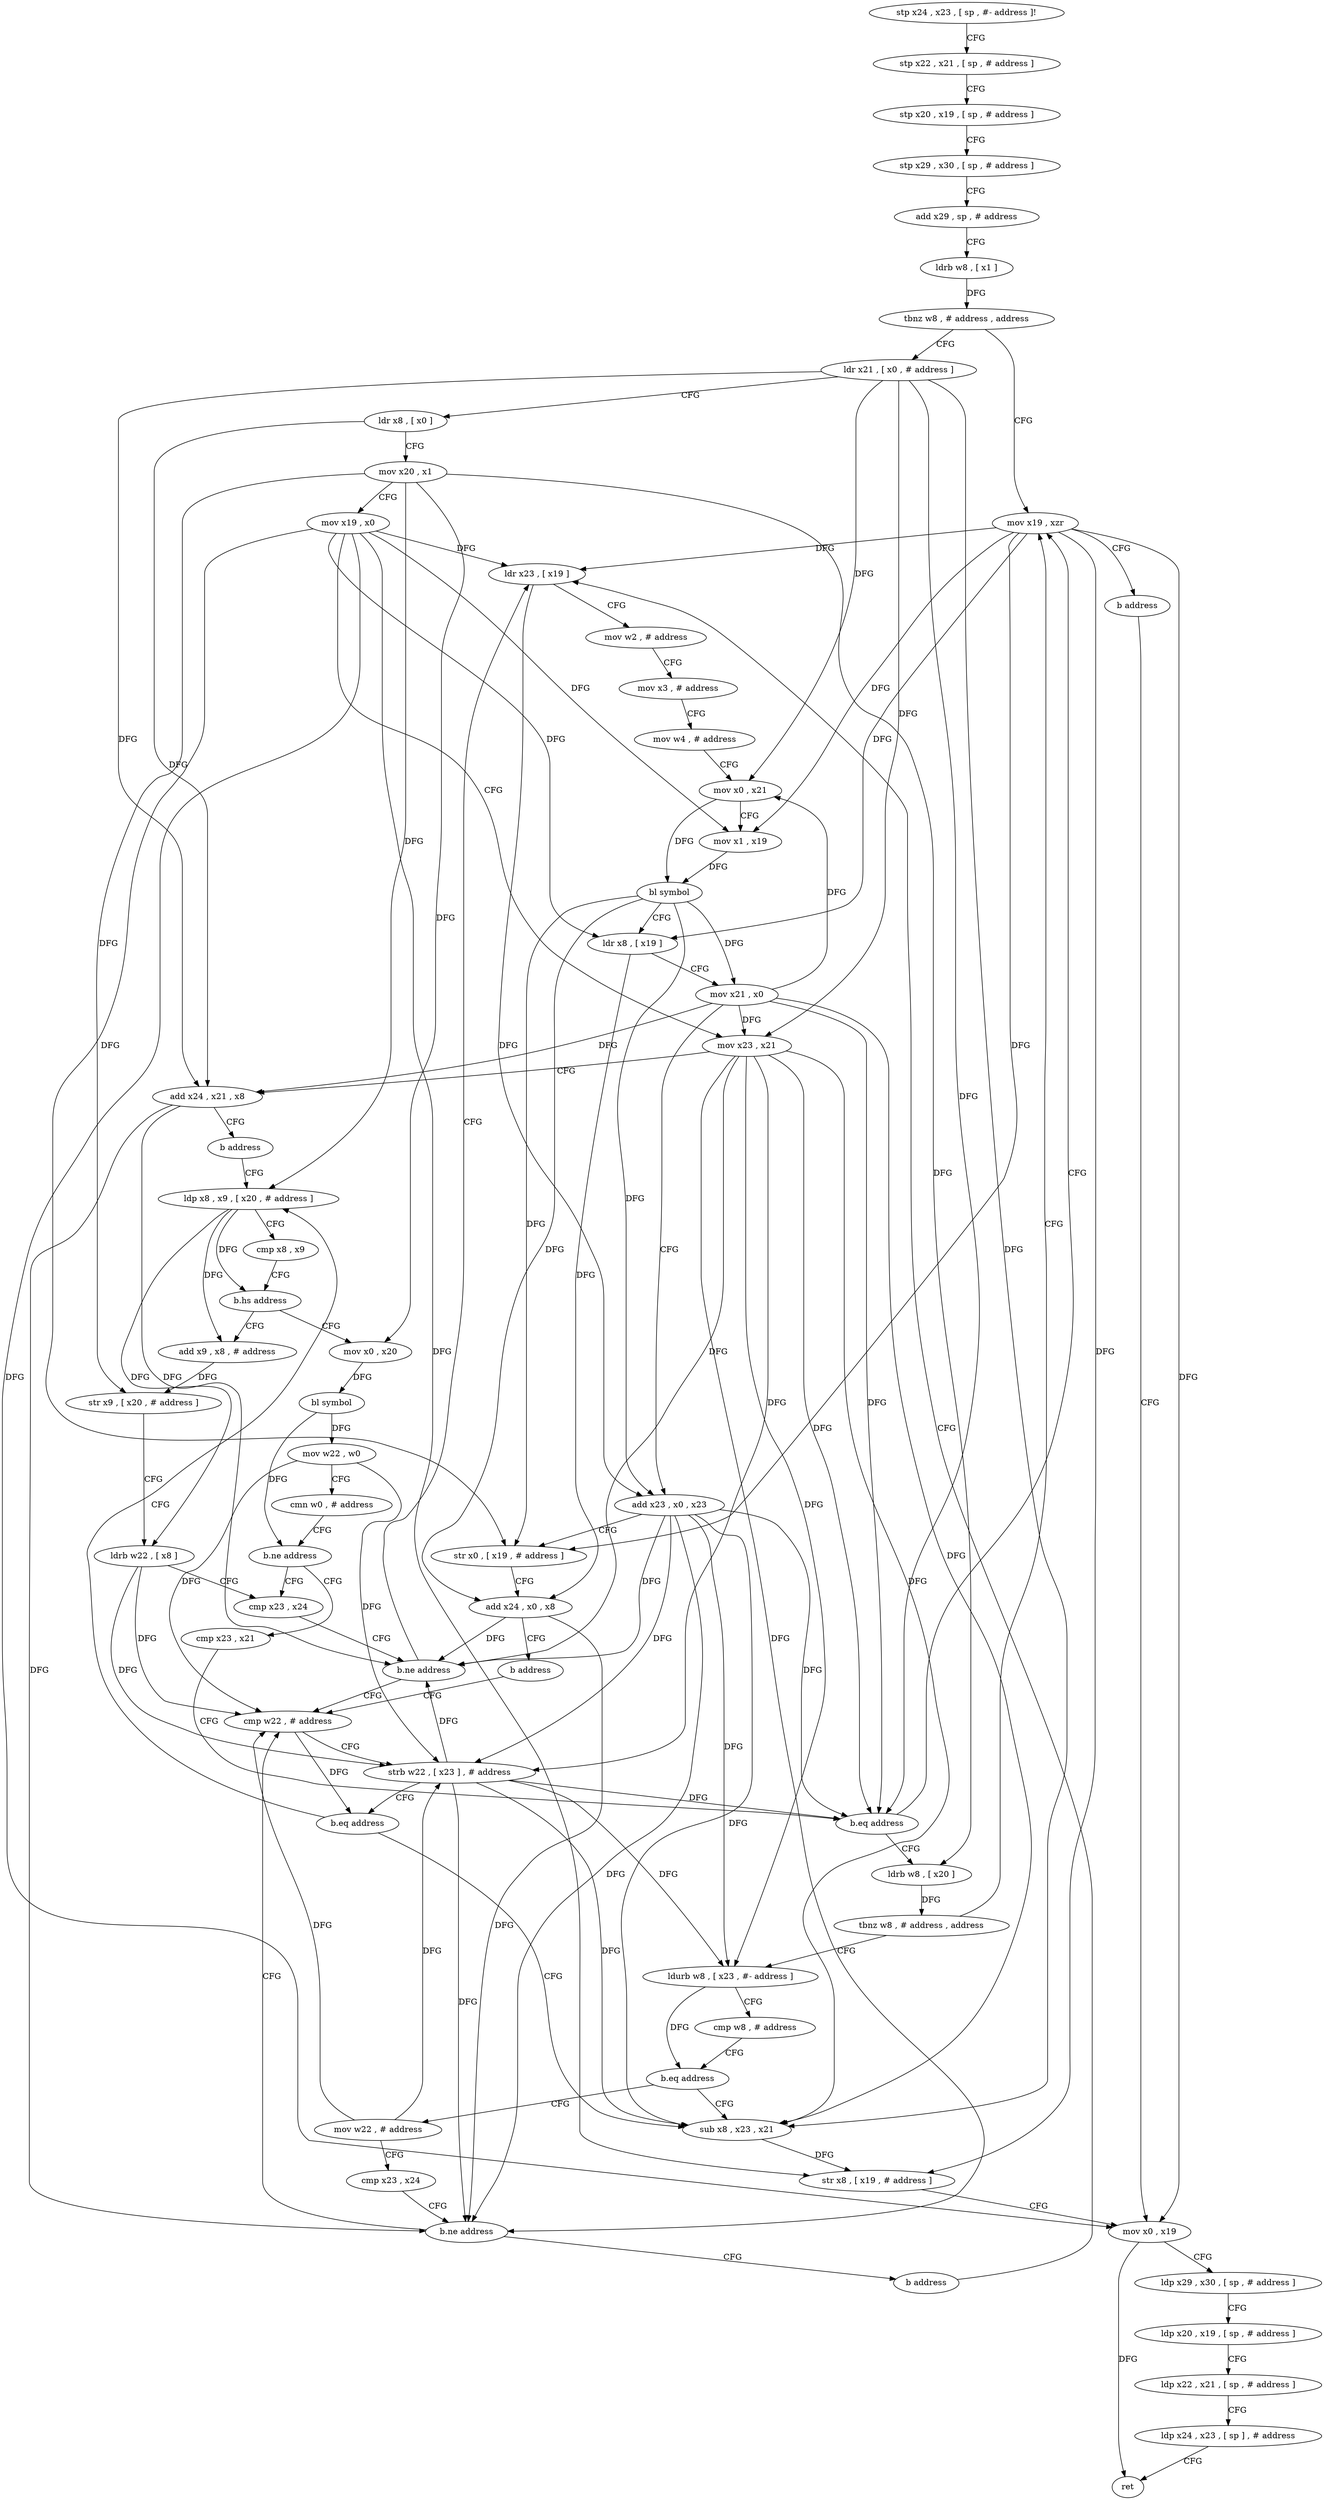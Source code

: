 digraph "func" {
"4209280" [label = "stp x24 , x23 , [ sp , #- address ]!" ]
"4209284" [label = "stp x22 , x21 , [ sp , # address ]" ]
"4209288" [label = "stp x20 , x19 , [ sp , # address ]" ]
"4209292" [label = "stp x29 , x30 , [ sp , # address ]" ]
"4209296" [label = "add x29 , sp , # address" ]
"4209300" [label = "ldrb w8 , [ x1 ]" ]
"4209304" [label = "tbnz w8 , # address , address" ]
"4209496" [label = "mov x19 , xzr" ]
"4209308" [label = "ldr x21 , [ x0 , # address ]" ]
"4209500" [label = "b address" ]
"4209512" [label = "mov x0 , x19" ]
"4209312" [label = "ldr x8 , [ x0 ]" ]
"4209316" [label = "mov x20 , x1" ]
"4209320" [label = "mov x19 , x0" ]
"4209324" [label = "mov x23 , x21" ]
"4209328" [label = "add x24 , x21 , x8" ]
"4209332" [label = "b address" ]
"4209348" [label = "ldp x8 , x9 , [ x20 , # address ]" ]
"4209516" [label = "ldp x29 , x30 , [ sp , # address ]" ]
"4209520" [label = "ldp x20 , x19 , [ sp , # address ]" ]
"4209524" [label = "ldp x22 , x21 , [ sp , # address ]" ]
"4209528" [label = "ldp x24 , x23 , [ sp ] , # address" ]
"4209532" [label = "ret" ]
"4209352" [label = "cmp x8 , x9" ]
"4209356" [label = "b.hs address" ]
"4209432" [label = "mov x0 , x20" ]
"4209360" [label = "add x9 , x8 , # address" ]
"4209436" [label = "bl symbol" ]
"4209440" [label = "mov w22 , w0" ]
"4209444" [label = "cmn w0 , # address" ]
"4209448" [label = "b.ne address" ]
"4209372" [label = "cmp x23 , x24" ]
"4209452" [label = "cmp x23 , x21" ]
"4209364" [label = "str x9 , [ x20 , # address ]" ]
"4209368" [label = "ldrb w22 , [ x8 ]" ]
"4209376" [label = "b.ne address" ]
"4209336" [label = "cmp w22 , # address" ]
"4209380" [label = "ldr x23 , [ x19 ]" ]
"4209456" [label = "b.eq address" ]
"4209460" [label = "ldrb w8 , [ x20 ]" ]
"4209340" [label = "strb w22 , [ x23 ] , # address" ]
"4209344" [label = "b.eq address" ]
"4209504" [label = "sub x8 , x23 , x21" ]
"4209384" [label = "mov w2 , # address" ]
"4209388" [label = "mov x3 , # address" ]
"4209392" [label = "mov w4 , # address" ]
"4209396" [label = "mov x0 , x21" ]
"4209400" [label = "mov x1 , x19" ]
"4209404" [label = "bl symbol" ]
"4209408" [label = "ldr x8 , [ x19 ]" ]
"4209412" [label = "mov x21 , x0" ]
"4209416" [label = "add x23 , x0 , x23" ]
"4209420" [label = "str x0 , [ x19 , # address ]" ]
"4209424" [label = "add x24 , x0 , x8" ]
"4209428" [label = "b address" ]
"4209464" [label = "tbnz w8 , # address , address" ]
"4209468" [label = "ldurb w8 , [ x23 , #- address ]" ]
"4209508" [label = "str x8 , [ x19 , # address ]" ]
"4209472" [label = "cmp w8 , # address" ]
"4209476" [label = "b.eq address" ]
"4209480" [label = "mov w22 , # address" ]
"4209484" [label = "cmp x23 , x24" ]
"4209488" [label = "b.ne address" ]
"4209492" [label = "b address" ]
"4209280" -> "4209284" [ label = "CFG" ]
"4209284" -> "4209288" [ label = "CFG" ]
"4209288" -> "4209292" [ label = "CFG" ]
"4209292" -> "4209296" [ label = "CFG" ]
"4209296" -> "4209300" [ label = "CFG" ]
"4209300" -> "4209304" [ label = "DFG" ]
"4209304" -> "4209496" [ label = "CFG" ]
"4209304" -> "4209308" [ label = "CFG" ]
"4209496" -> "4209500" [ label = "CFG" ]
"4209496" -> "4209512" [ label = "DFG" ]
"4209496" -> "4209380" [ label = "DFG" ]
"4209496" -> "4209400" [ label = "DFG" ]
"4209496" -> "4209408" [ label = "DFG" ]
"4209496" -> "4209420" [ label = "DFG" ]
"4209496" -> "4209508" [ label = "DFG" ]
"4209308" -> "4209312" [ label = "CFG" ]
"4209308" -> "4209324" [ label = "DFG" ]
"4209308" -> "4209328" [ label = "DFG" ]
"4209308" -> "4209456" [ label = "DFG" ]
"4209308" -> "4209396" [ label = "DFG" ]
"4209308" -> "4209504" [ label = "DFG" ]
"4209500" -> "4209512" [ label = "CFG" ]
"4209512" -> "4209516" [ label = "CFG" ]
"4209512" -> "4209532" [ label = "DFG" ]
"4209312" -> "4209316" [ label = "CFG" ]
"4209312" -> "4209328" [ label = "DFG" ]
"4209316" -> "4209320" [ label = "CFG" ]
"4209316" -> "4209348" [ label = "DFG" ]
"4209316" -> "4209432" [ label = "DFG" ]
"4209316" -> "4209364" [ label = "DFG" ]
"4209316" -> "4209460" [ label = "DFG" ]
"4209320" -> "4209324" [ label = "CFG" ]
"4209320" -> "4209512" [ label = "DFG" ]
"4209320" -> "4209380" [ label = "DFG" ]
"4209320" -> "4209400" [ label = "DFG" ]
"4209320" -> "4209408" [ label = "DFG" ]
"4209320" -> "4209420" [ label = "DFG" ]
"4209320" -> "4209508" [ label = "DFG" ]
"4209324" -> "4209328" [ label = "CFG" ]
"4209324" -> "4209376" [ label = "DFG" ]
"4209324" -> "4209456" [ label = "DFG" ]
"4209324" -> "4209340" [ label = "DFG" ]
"4209324" -> "4209504" [ label = "DFG" ]
"4209324" -> "4209468" [ label = "DFG" ]
"4209324" -> "4209488" [ label = "DFG" ]
"4209328" -> "4209332" [ label = "CFG" ]
"4209328" -> "4209376" [ label = "DFG" ]
"4209328" -> "4209488" [ label = "DFG" ]
"4209332" -> "4209348" [ label = "CFG" ]
"4209348" -> "4209352" [ label = "CFG" ]
"4209348" -> "4209356" [ label = "DFG" ]
"4209348" -> "4209360" [ label = "DFG" ]
"4209348" -> "4209368" [ label = "DFG" ]
"4209516" -> "4209520" [ label = "CFG" ]
"4209520" -> "4209524" [ label = "CFG" ]
"4209524" -> "4209528" [ label = "CFG" ]
"4209528" -> "4209532" [ label = "CFG" ]
"4209352" -> "4209356" [ label = "CFG" ]
"4209356" -> "4209432" [ label = "CFG" ]
"4209356" -> "4209360" [ label = "CFG" ]
"4209432" -> "4209436" [ label = "DFG" ]
"4209360" -> "4209364" [ label = "DFG" ]
"4209436" -> "4209440" [ label = "DFG" ]
"4209436" -> "4209448" [ label = "DFG" ]
"4209440" -> "4209444" [ label = "CFG" ]
"4209440" -> "4209336" [ label = "DFG" ]
"4209440" -> "4209340" [ label = "DFG" ]
"4209444" -> "4209448" [ label = "CFG" ]
"4209448" -> "4209372" [ label = "CFG" ]
"4209448" -> "4209452" [ label = "CFG" ]
"4209372" -> "4209376" [ label = "CFG" ]
"4209452" -> "4209456" [ label = "CFG" ]
"4209364" -> "4209368" [ label = "CFG" ]
"4209368" -> "4209372" [ label = "CFG" ]
"4209368" -> "4209336" [ label = "DFG" ]
"4209368" -> "4209340" [ label = "DFG" ]
"4209376" -> "4209336" [ label = "CFG" ]
"4209376" -> "4209380" [ label = "CFG" ]
"4209336" -> "4209340" [ label = "CFG" ]
"4209336" -> "4209344" [ label = "DFG" ]
"4209380" -> "4209384" [ label = "CFG" ]
"4209380" -> "4209416" [ label = "DFG" ]
"4209456" -> "4209496" [ label = "CFG" ]
"4209456" -> "4209460" [ label = "CFG" ]
"4209460" -> "4209464" [ label = "DFG" ]
"4209340" -> "4209344" [ label = "CFG" ]
"4209340" -> "4209376" [ label = "DFG" ]
"4209340" -> "4209456" [ label = "DFG" ]
"4209340" -> "4209504" [ label = "DFG" ]
"4209340" -> "4209468" [ label = "DFG" ]
"4209340" -> "4209488" [ label = "DFG" ]
"4209344" -> "4209504" [ label = "CFG" ]
"4209344" -> "4209348" [ label = "CFG" ]
"4209504" -> "4209508" [ label = "DFG" ]
"4209384" -> "4209388" [ label = "CFG" ]
"4209388" -> "4209392" [ label = "CFG" ]
"4209392" -> "4209396" [ label = "CFG" ]
"4209396" -> "4209400" [ label = "CFG" ]
"4209396" -> "4209404" [ label = "DFG" ]
"4209400" -> "4209404" [ label = "DFG" ]
"4209404" -> "4209408" [ label = "CFG" ]
"4209404" -> "4209412" [ label = "DFG" ]
"4209404" -> "4209416" [ label = "DFG" ]
"4209404" -> "4209420" [ label = "DFG" ]
"4209404" -> "4209424" [ label = "DFG" ]
"4209408" -> "4209412" [ label = "CFG" ]
"4209408" -> "4209424" [ label = "DFG" ]
"4209412" -> "4209416" [ label = "CFG" ]
"4209412" -> "4209324" [ label = "DFG" ]
"4209412" -> "4209456" [ label = "DFG" ]
"4209412" -> "4209396" [ label = "DFG" ]
"4209412" -> "4209328" [ label = "DFG" ]
"4209412" -> "4209504" [ label = "DFG" ]
"4209416" -> "4209420" [ label = "CFG" ]
"4209416" -> "4209340" [ label = "DFG" ]
"4209416" -> "4209376" [ label = "DFG" ]
"4209416" -> "4209456" [ label = "DFG" ]
"4209416" -> "4209504" [ label = "DFG" ]
"4209416" -> "4209468" [ label = "DFG" ]
"4209416" -> "4209488" [ label = "DFG" ]
"4209420" -> "4209424" [ label = "CFG" ]
"4209424" -> "4209428" [ label = "CFG" ]
"4209424" -> "4209376" [ label = "DFG" ]
"4209424" -> "4209488" [ label = "DFG" ]
"4209428" -> "4209336" [ label = "CFG" ]
"4209464" -> "4209496" [ label = "CFG" ]
"4209464" -> "4209468" [ label = "CFG" ]
"4209468" -> "4209472" [ label = "CFG" ]
"4209468" -> "4209476" [ label = "DFG" ]
"4209508" -> "4209512" [ label = "CFG" ]
"4209472" -> "4209476" [ label = "CFG" ]
"4209476" -> "4209504" [ label = "CFG" ]
"4209476" -> "4209480" [ label = "CFG" ]
"4209480" -> "4209484" [ label = "CFG" ]
"4209480" -> "4209336" [ label = "DFG" ]
"4209480" -> "4209340" [ label = "DFG" ]
"4209484" -> "4209488" [ label = "CFG" ]
"4209488" -> "4209336" [ label = "CFG" ]
"4209488" -> "4209492" [ label = "CFG" ]
"4209492" -> "4209380" [ label = "CFG" ]
}
